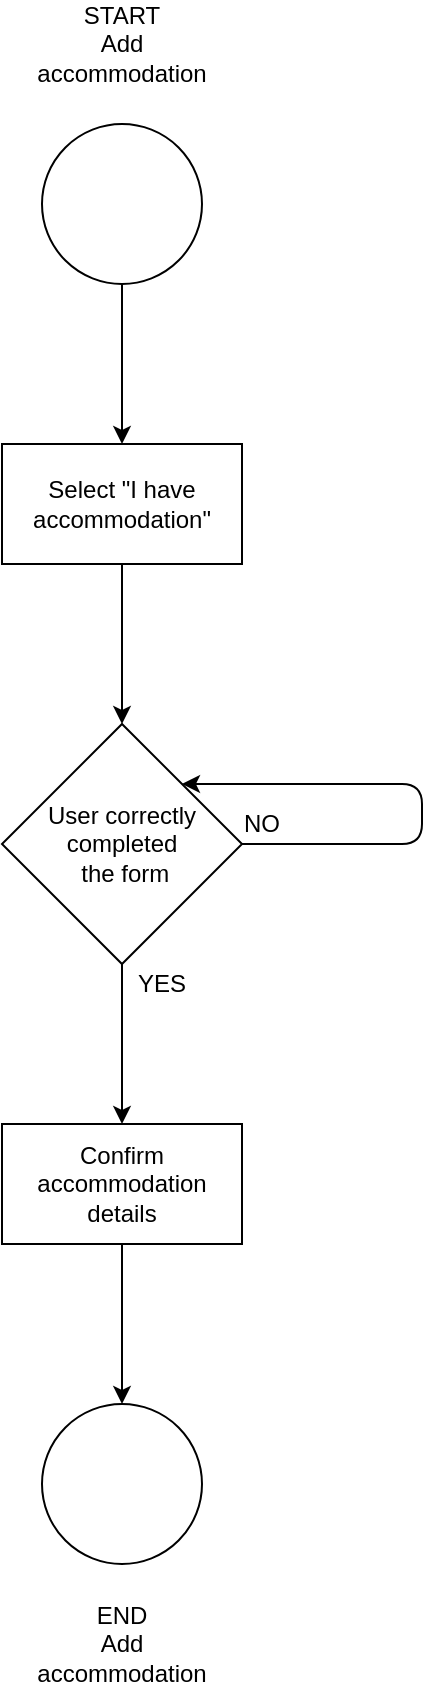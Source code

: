<mxfile version="13.2.4" type="device"><diagram id="HPt5EV-pXvlGwIW7SeYQ" name="Page-1"><mxGraphModel dx="1386" dy="819" grid="1" gridSize="10" guides="1" tooltips="1" connect="1" arrows="1" fold="1" page="1" pageScale="1" pageWidth="850" pageHeight="1100" math="0" shadow="0"><root><mxCell id="0"/><mxCell id="1" parent="0"/><mxCell id="UbwpUxb6isBU5HlSnA0E-1" value="" style="ellipse;whiteSpace=wrap;html=1;aspect=fixed;" vertex="1" parent="1"><mxGeometry x="380" y="90" width="80" height="80" as="geometry"/></mxCell><mxCell id="UbwpUxb6isBU5HlSnA0E-2" value="START&lt;br&gt;Add accommodation" style="text;html=1;strokeColor=none;fillColor=none;align=center;verticalAlign=middle;whiteSpace=wrap;rounded=0;" vertex="1" parent="1"><mxGeometry x="400" y="40" width="40" height="20" as="geometry"/></mxCell><mxCell id="UbwpUxb6isBU5HlSnA0E-3" value="Select &quot;I have accommodation&quot;" style="rounded=0;whiteSpace=wrap;html=1;" vertex="1" parent="1"><mxGeometry x="360" y="250" width="120" height="60" as="geometry"/></mxCell><mxCell id="UbwpUxb6isBU5HlSnA0E-4" value="User correctly completed&lt;br&gt;&amp;nbsp;the form" style="rhombus;whiteSpace=wrap;html=1;" vertex="1" parent="1"><mxGeometry x="360" y="390" width="120" height="120" as="geometry"/></mxCell><mxCell id="UbwpUxb6isBU5HlSnA0E-5" value="Confirm accommodation&lt;br&gt;details" style="rounded=0;whiteSpace=wrap;html=1;" vertex="1" parent="1"><mxGeometry x="360" y="590" width="120" height="60" as="geometry"/></mxCell><mxCell id="UbwpUxb6isBU5HlSnA0E-6" value="YES" style="text;html=1;strokeColor=none;fillColor=none;align=center;verticalAlign=middle;whiteSpace=wrap;rounded=0;" vertex="1" parent="1"><mxGeometry x="420" y="510" width="40" height="20" as="geometry"/></mxCell><mxCell id="UbwpUxb6isBU5HlSnA0E-7" value="NO" style="text;html=1;strokeColor=none;fillColor=none;align=center;verticalAlign=middle;whiteSpace=wrap;rounded=0;" vertex="1" parent="1"><mxGeometry x="470" y="430" width="40" height="20" as="geometry"/></mxCell><mxCell id="UbwpUxb6isBU5HlSnA0E-8" value="" style="endArrow=classic;html=1;exitX=1;exitY=0.5;exitDx=0;exitDy=0;entryX=1;entryY=0;entryDx=0;entryDy=0;" edge="1" parent="1" source="UbwpUxb6isBU5HlSnA0E-4" target="UbwpUxb6isBU5HlSnA0E-4"><mxGeometry width="50" height="50" relative="1" as="geometry"><mxPoint x="380" y="510" as="sourcePoint"/><mxPoint x="430" y="460" as="targetPoint"/><Array as="points"><mxPoint x="570" y="450"/><mxPoint x="570" y="420"/></Array></mxGeometry></mxCell><mxCell id="UbwpUxb6isBU5HlSnA0E-9" value="" style="endArrow=classic;html=1;exitX=0.5;exitY=1;exitDx=0;exitDy=0;entryX=0.5;entryY=0;entryDx=0;entryDy=0;" edge="1" parent="1" source="UbwpUxb6isBU5HlSnA0E-4" target="UbwpUxb6isBU5HlSnA0E-5"><mxGeometry width="50" height="50" relative="1" as="geometry"><mxPoint x="380" y="510" as="sourcePoint"/><mxPoint x="430" y="460" as="targetPoint"/></mxGeometry></mxCell><mxCell id="UbwpUxb6isBU5HlSnA0E-10" value="" style="endArrow=classic;html=1;exitX=0.5;exitY=1;exitDx=0;exitDy=0;entryX=0.5;entryY=0;entryDx=0;entryDy=0;" edge="1" parent="1" source="UbwpUxb6isBU5HlSnA0E-1" target="UbwpUxb6isBU5HlSnA0E-3"><mxGeometry width="50" height="50" relative="1" as="geometry"><mxPoint x="380" y="490" as="sourcePoint"/><mxPoint x="430" y="440" as="targetPoint"/></mxGeometry></mxCell><mxCell id="UbwpUxb6isBU5HlSnA0E-11" value="" style="endArrow=classic;html=1;exitX=0.5;exitY=1;exitDx=0;exitDy=0;entryX=0.5;entryY=0;entryDx=0;entryDy=0;" edge="1" parent="1" source="UbwpUxb6isBU5HlSnA0E-3" target="UbwpUxb6isBU5HlSnA0E-4"><mxGeometry width="50" height="50" relative="1" as="geometry"><mxPoint x="380" y="510" as="sourcePoint"/><mxPoint x="430" y="460" as="targetPoint"/></mxGeometry></mxCell><mxCell id="UbwpUxb6isBU5HlSnA0E-12" value="" style="ellipse;whiteSpace=wrap;html=1;aspect=fixed;" vertex="1" parent="1"><mxGeometry x="380" y="730" width="80" height="80" as="geometry"/></mxCell><mxCell id="UbwpUxb6isBU5HlSnA0E-13" value="END&lt;br&gt;Add accommodation" style="text;html=1;strokeColor=none;fillColor=none;align=center;verticalAlign=middle;whiteSpace=wrap;rounded=0;" vertex="1" parent="1"><mxGeometry x="400" y="840" width="40" height="20" as="geometry"/></mxCell><mxCell id="UbwpUxb6isBU5HlSnA0E-14" value="" style="endArrow=classic;html=1;exitX=0.5;exitY=1;exitDx=0;exitDy=0;entryX=0.5;entryY=0;entryDx=0;entryDy=0;" edge="1" parent="1" source="UbwpUxb6isBU5HlSnA0E-5" target="UbwpUxb6isBU5HlSnA0E-12"><mxGeometry width="50" height="50" relative="1" as="geometry"><mxPoint x="400" y="740" as="sourcePoint"/><mxPoint x="450" y="690" as="targetPoint"/></mxGeometry></mxCell></root></mxGraphModel></diagram></mxfile>